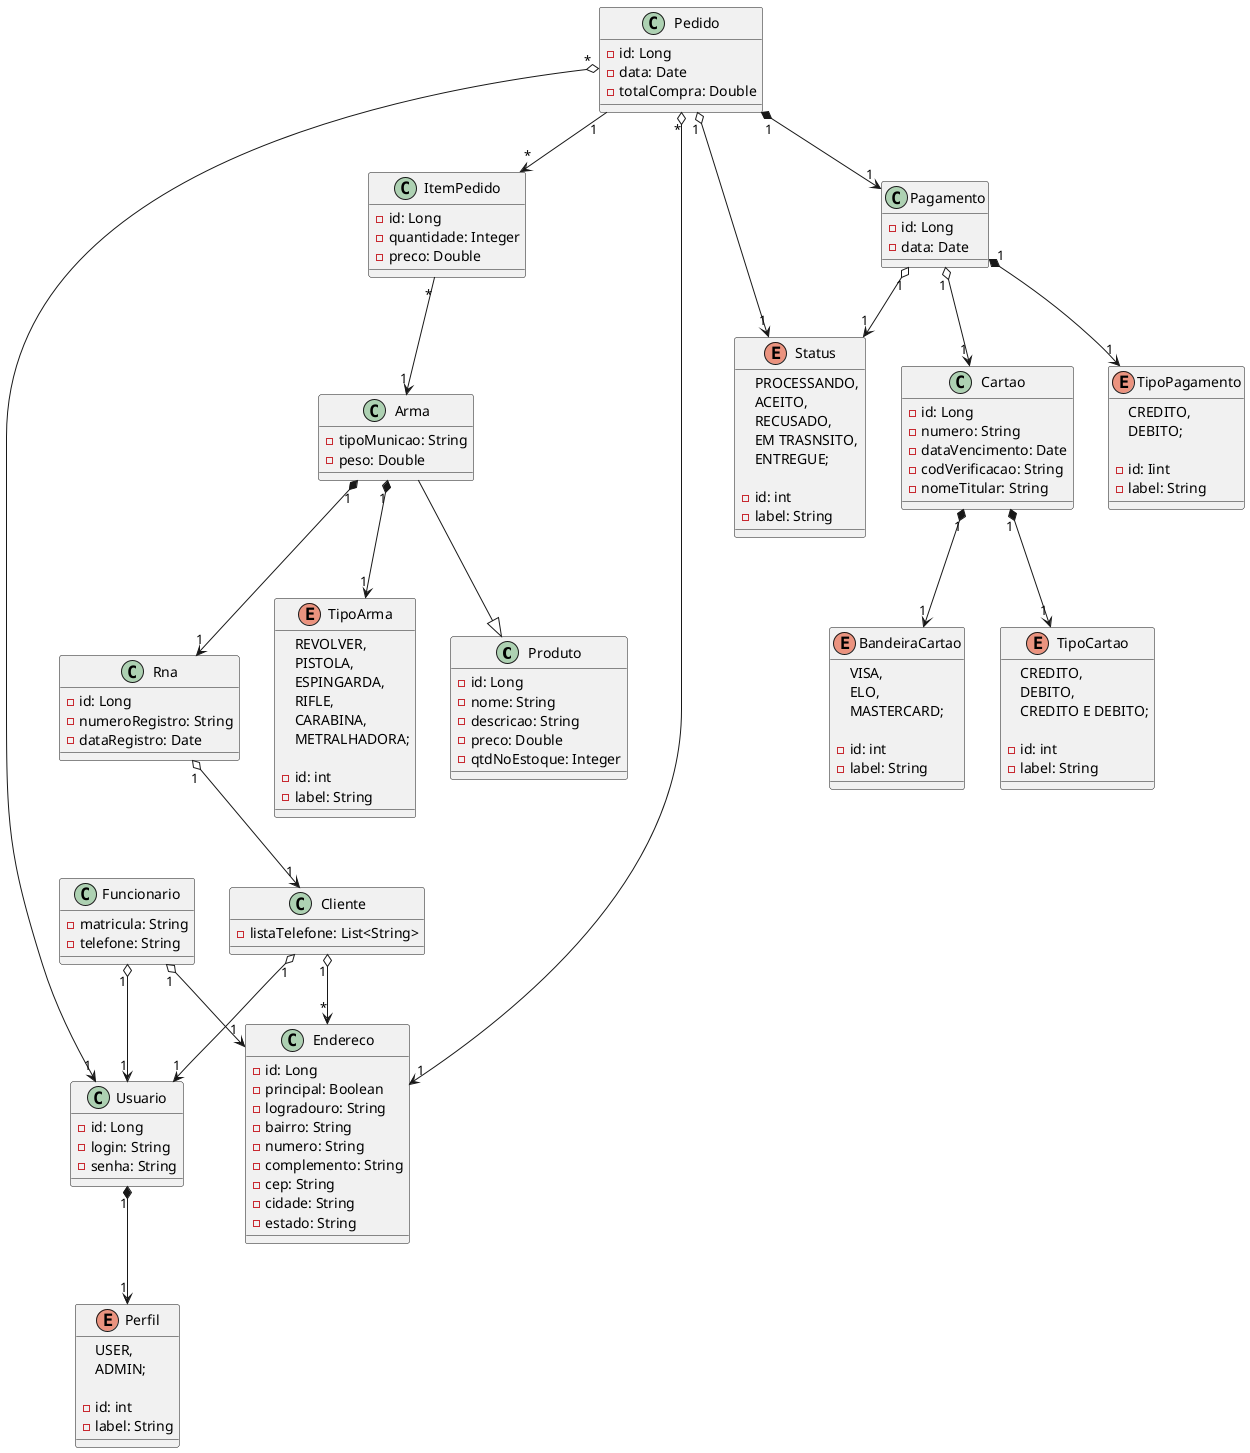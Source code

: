 @startuml Tabacaria
'========Produto========='
class Produto{
    - id: Long
    - nome: String
    - descricao: String
    - preco: Double
    - qtdNoEstoque: Integer
}

class Arma{
    - tipoMunicao: String
    - peso: Double
}

class Rna{
    - id: Long
    - numeroRegistro: String
    - dataRegistro: Date
}

enum TipoArma{
    REVOLVER,
    PISTOLA,
    ESPINGARDA,
    RIFLE,
    CARABINA,
    METRALHADORA;

    - id: int
    - label: String
}

'========Usuario========='
class Usuario{
    - id: Long
    - login: String
    - senha: String
}

enum Perfil{
    USER, 
    ADMIN;

    - id: int
    - label: String
}

class Funcionario{
    - matricula: String
    - telefone: String
}

class Cliente{
    - listaTelefone: List<String>
}
'========Venda========='
class Pedido {
    - id: Long
    - data: Date
    - totalCompra: Double
}

class ItemPedido {
    - id: Long
    - quantidade: Integer
    - preco: Double
}

enum Status{
    PROCESSANDO, 
    ACEITO,
    RECUSADO,
    EM TRASNSITO,
    ENTREGUE;

    - id: int
    - label: String
}
'========Pagamento========='
class Pagamento{
    - id: Long
    - data: Date
}

class Cartao{
    - id: Long
    - numero: String
    - dataVencimento: Date
    - codVerificacao: String
    - nomeTitular: String
}

enum TipoCartao{
    CREDITO, 
    DEBITO, 
    CREDITO E DEBITO;

    - id: int
    - label: String 
}

enum TipoPagamento {
    CREDITO, 
    DEBITO;

    - id: Iint
    - label: String 
}

enum BandeiraCartao {
    VISA,
    ELO,
    MASTERCARD;

    - id: int
    - label: String 
}
'========Endereco========='
class Endereco {
    - id: Long
    - principal: Boolean
    - logradouro: String
    - bairro: String
    - numero: String
    - complemento: String
    - cep: String
    - cidade: String
    - estado: String
}

'========Relacionamentos========='

Pedido "1" *--> "1" Pagamento
Pedido "1" --> "*" ItemPedido
Pedido "1" o--> "1" Status
Pedido "*" o--> "1" Usuario
Pedido "*" o--> "1" Endereco

Pagamento "1" o--> "1" Status
Pagamento "1" o--> "1" Cartao
Pagamento "1" *--> "1" TipoPagamento

Cartao "1" *--> "1" TipoCartao
Cartao "1" *--> "1" BandeiraCartao

ItemPedido "*" --> "1" Arma

Usuario "1" *--> "1" Perfil
Funcionario "1" o--> "1" Usuario
Funcionario "1" o--> "1" Endereco
Cliente "1" o--> "*" Endereco
Cliente "1" o--> "1" Usuario

Arma --|> Produto
Arma "1" *--> "1" TipoArma
Arma "1" *--> "1" Rna

Rna "1" o--> "1" Cliente
@enduml
